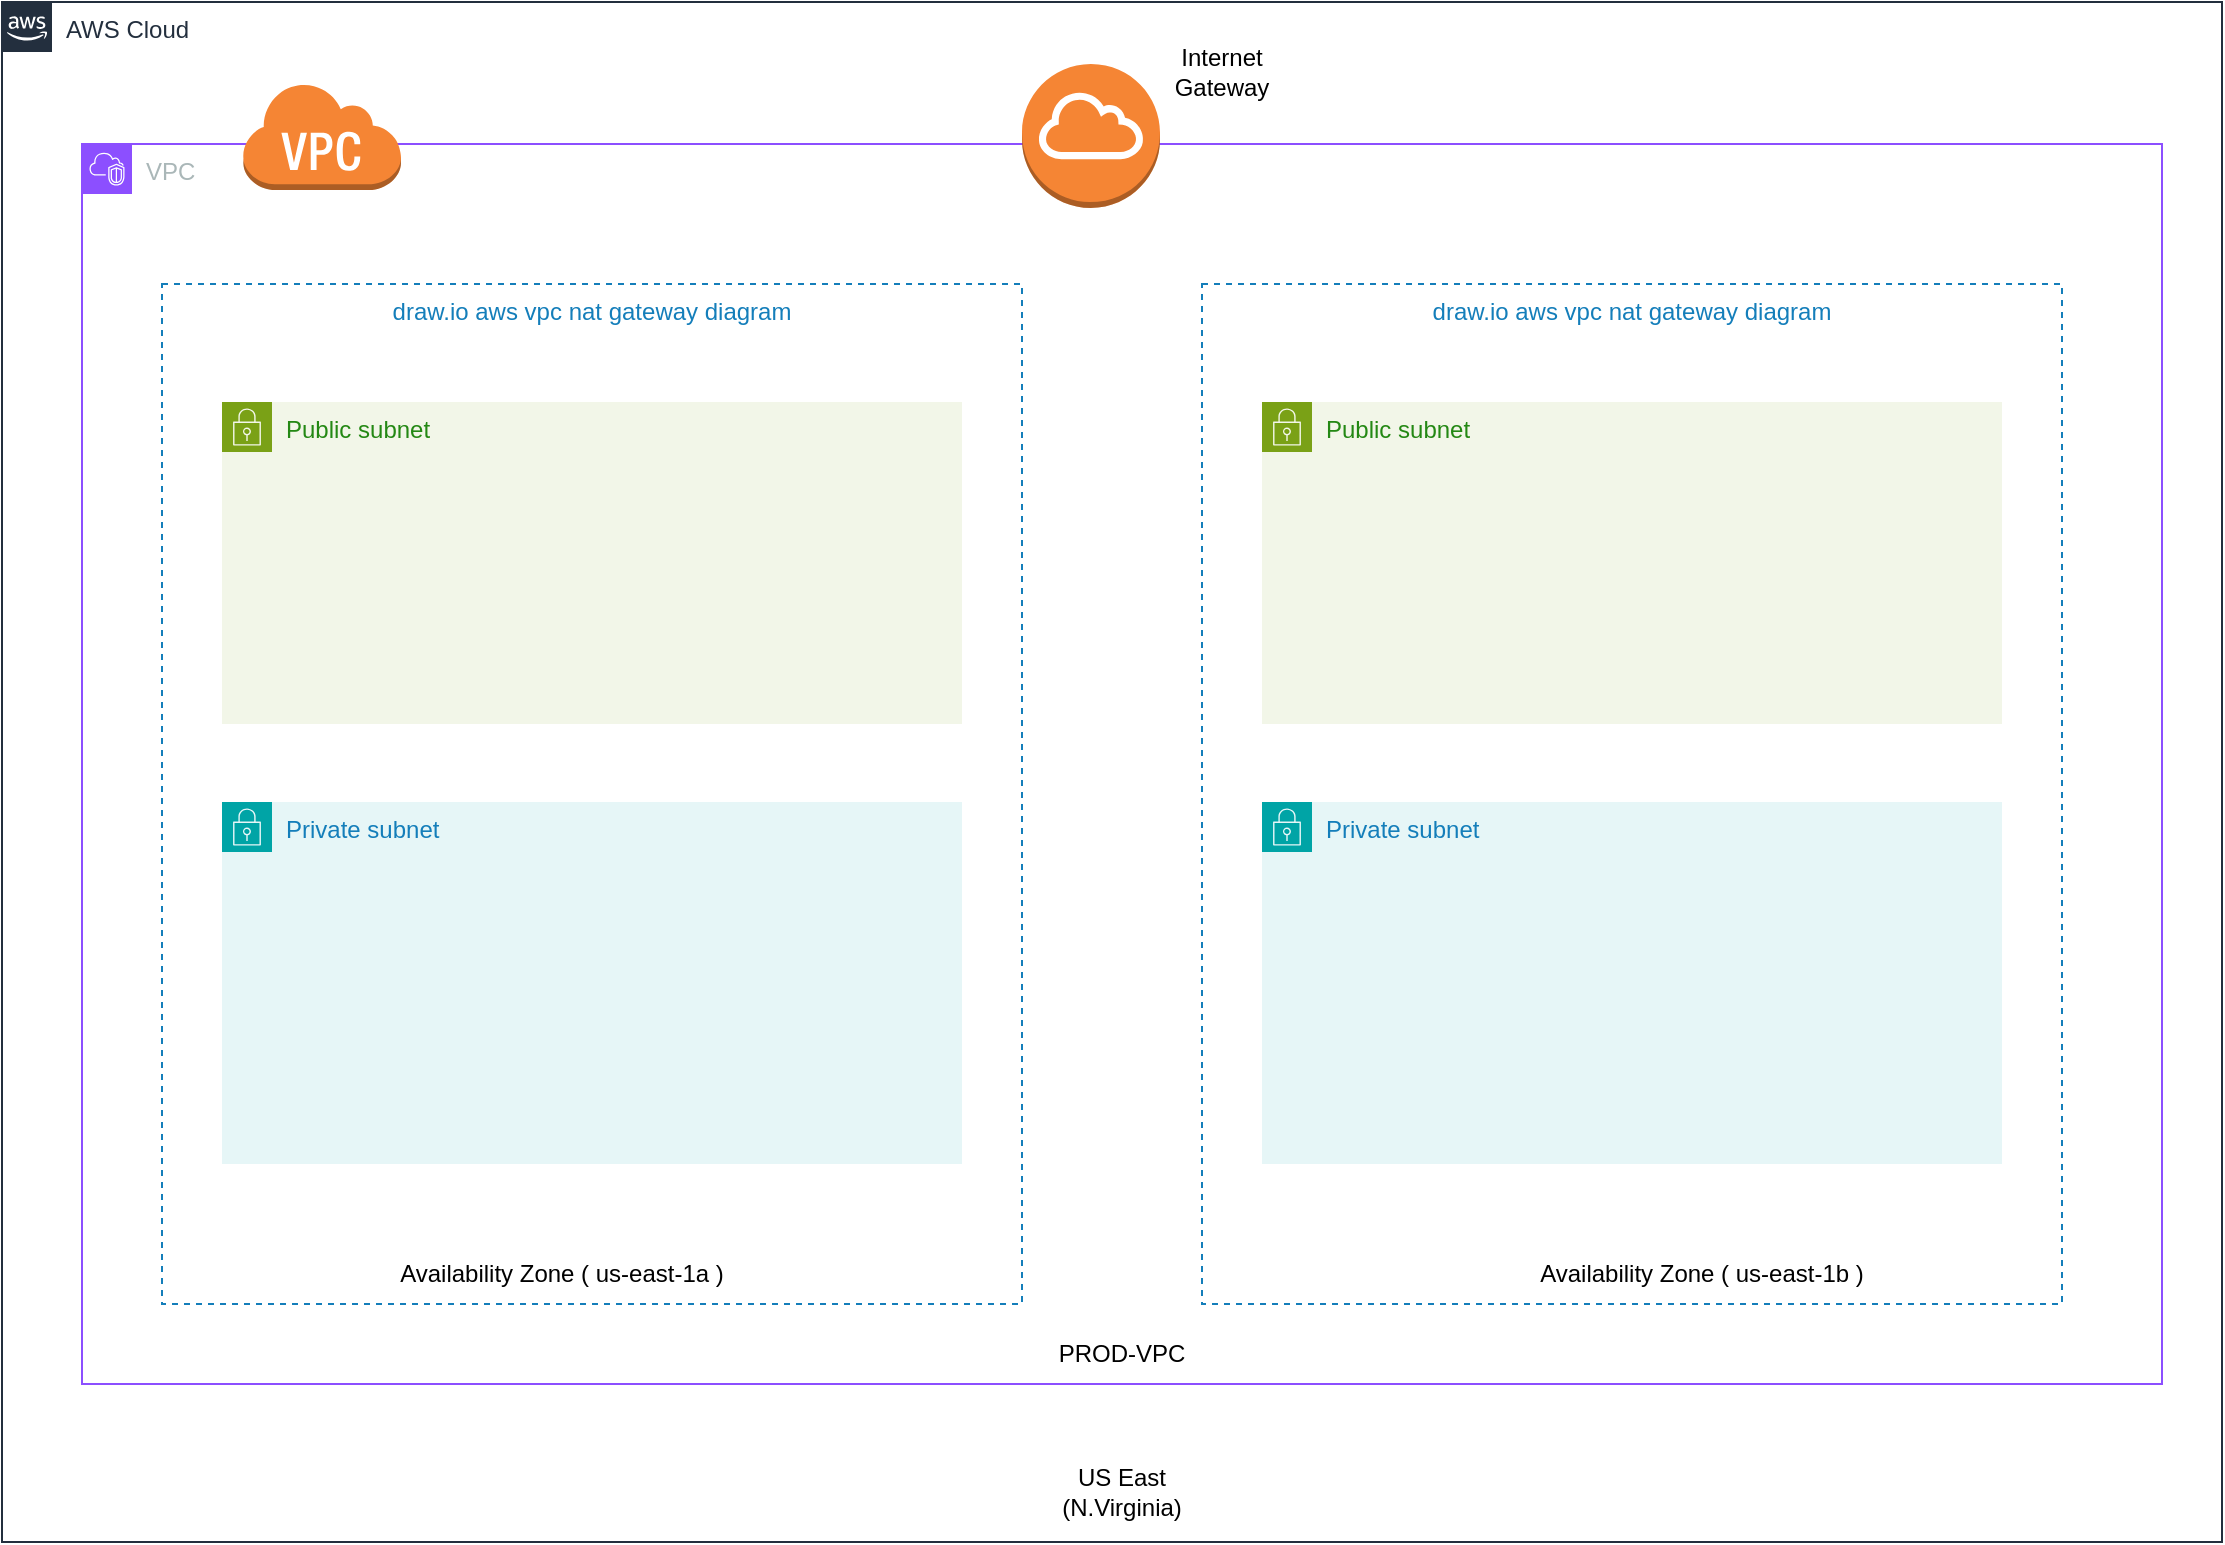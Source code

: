 <mxfile version="22.1.11" type="github">
  <diagram name="Page-1" id="zgriKLXrOKnPqQ75fjnp">
    <mxGraphModel dx="1371" dy="1136" grid="1" gridSize="10" guides="1" tooltips="1" connect="1" arrows="1" fold="1" page="1" pageScale="1" pageWidth="1169" pageHeight="827" math="0" shadow="0">
      <root>
        <mxCell id="0" />
        <mxCell id="1" parent="0" />
        <mxCell id="EkxY7lXsZQDYr73UW1Ye-1" value="AWS Cloud" style="points=[[0,0],[0.25,0],[0.5,0],[0.75,0],[1,0],[1,0.25],[1,0.5],[1,0.75],[1,1],[0.75,1],[0.5,1],[0.25,1],[0,1],[0,0.75],[0,0.5],[0,0.25]];outlineConnect=0;gradientColor=none;html=1;whiteSpace=wrap;fontSize=12;fontStyle=0;container=1;pointerEvents=0;collapsible=0;recursiveResize=0;shape=mxgraph.aws4.group;grIcon=mxgraph.aws4.group_aws_cloud_alt;strokeColor=#232F3E;fillColor=none;verticalAlign=top;align=left;spacingLeft=30;fontColor=#232F3E;dashed=0;" vertex="1" parent="1">
          <mxGeometry x="40" y="40" width="1110" height="770" as="geometry" />
        </mxCell>
        <mxCell id="EkxY7lXsZQDYr73UW1Ye-18" value="US East (N.Virginia)" style="text;strokeColor=none;align=center;fillColor=none;html=1;verticalAlign=middle;whiteSpace=wrap;rounded=0;" vertex="1" parent="EkxY7lXsZQDYr73UW1Ye-1">
          <mxGeometry x="530" y="730" width="60" height="30" as="geometry" />
        </mxCell>
        <mxCell id="EkxY7lXsZQDYr73UW1Ye-2" value="VPC" style="points=[[0,0],[0.25,0],[0.5,0],[0.75,0],[1,0],[1,0.25],[1,0.5],[1,0.75],[1,1],[0.75,1],[0.5,1],[0.25,1],[0,1],[0,0.75],[0,0.5],[0,0.25]];outlineConnect=0;gradientColor=none;html=1;whiteSpace=wrap;fontSize=12;fontStyle=0;container=1;pointerEvents=0;collapsible=0;recursiveResize=0;shape=mxgraph.aws4.group;grIcon=mxgraph.aws4.group_vpc2;strokeColor=#8C4FFF;fillColor=none;verticalAlign=top;align=left;spacingLeft=30;fontColor=#AAB7B8;dashed=0;" vertex="1" parent="EkxY7lXsZQDYr73UW1Ye-1">
          <mxGeometry x="40" y="71" width="1040" height="620" as="geometry" />
        </mxCell>
        <mxCell id="EkxY7lXsZQDYr73UW1Ye-3" value="" style="outlineConnect=0;dashed=0;verticalLabelPosition=bottom;verticalAlign=top;align=center;html=1;shape=mxgraph.aws3.internet_gateway;fillColor=#F58534;gradientColor=none;" vertex="1" parent="EkxY7lXsZQDYr73UW1Ye-2">
          <mxGeometry x="470" y="-40" width="69" height="72" as="geometry" />
        </mxCell>
        <mxCell id="EkxY7lXsZQDYr73UW1Ye-4" value="draw.io aws vpc nat gateway diagram" style="fillColor=none;strokeColor=#147EBA;dashed=1;verticalAlign=top;fontStyle=0;fontColor=#147EBA;whiteSpace=wrap;html=1;" vertex="1" parent="EkxY7lXsZQDYr73UW1Ye-2">
          <mxGeometry x="40" y="70" width="430" height="510" as="geometry" />
        </mxCell>
        <mxCell id="EkxY7lXsZQDYr73UW1Ye-5" value="draw.io aws vpc nat gateway diagram" style="fillColor=none;strokeColor=#147EBA;dashed=1;verticalAlign=top;fontStyle=0;fontColor=#147EBA;whiteSpace=wrap;html=1;" vertex="1" parent="EkxY7lXsZQDYr73UW1Ye-2">
          <mxGeometry x="560" y="70" width="430" height="510" as="geometry" />
        </mxCell>
        <mxCell id="EkxY7lXsZQDYr73UW1Ye-6" value="Availability Zone ( us-east-1a )" style="text;strokeColor=none;align=center;fillColor=none;html=1;verticalAlign=middle;whiteSpace=wrap;rounded=0;" vertex="1" parent="EkxY7lXsZQDYr73UW1Ye-2">
          <mxGeometry x="140" y="550" width="200" height="30" as="geometry" />
        </mxCell>
        <mxCell id="EkxY7lXsZQDYr73UW1Ye-12" value="Availability Zone ( us-east-1b )" style="text;strokeColor=none;align=center;fillColor=none;html=1;verticalAlign=middle;whiteSpace=wrap;rounded=0;" vertex="1" parent="EkxY7lXsZQDYr73UW1Ye-2">
          <mxGeometry x="710" y="550" width="200" height="30" as="geometry" />
        </mxCell>
        <mxCell id="EkxY7lXsZQDYr73UW1Ye-13" value="PROD-VPC" style="text;strokeColor=none;align=center;fillColor=none;html=1;verticalAlign=middle;whiteSpace=wrap;rounded=0;" vertex="1" parent="EkxY7lXsZQDYr73UW1Ye-2">
          <mxGeometry x="475" y="590" width="90" height="30" as="geometry" />
        </mxCell>
        <mxCell id="EkxY7lXsZQDYr73UW1Ye-14" style="edgeStyle=orthogonalEdgeStyle;rounded=0;orthogonalLoop=1;jettySize=auto;html=1;exitX=0.5;exitY=1;exitDx=0;exitDy=0;" edge="1" parent="EkxY7lXsZQDYr73UW1Ye-2" source="EkxY7lXsZQDYr73UW1Ye-4" target="EkxY7lXsZQDYr73UW1Ye-4">
          <mxGeometry relative="1" as="geometry" />
        </mxCell>
        <mxCell id="EkxY7lXsZQDYr73UW1Ye-17" style="edgeStyle=orthogonalEdgeStyle;rounded=0;orthogonalLoop=1;jettySize=auto;html=1;exitX=0.5;exitY=1;exitDx=0;exitDy=0;" edge="1" parent="EkxY7lXsZQDYr73UW1Ye-2" source="EkxY7lXsZQDYr73UW1Ye-5" target="EkxY7lXsZQDYr73UW1Ye-5">
          <mxGeometry relative="1" as="geometry" />
        </mxCell>
        <mxCell id="EkxY7lXsZQDYr73UW1Ye-21" value="Public subnet" style="points=[[0,0],[0.25,0],[0.5,0],[0.75,0],[1,0],[1,0.25],[1,0.5],[1,0.75],[1,1],[0.75,1],[0.5,1],[0.25,1],[0,1],[0,0.75],[0,0.5],[0,0.25]];outlineConnect=0;gradientColor=none;html=1;whiteSpace=wrap;fontSize=12;fontStyle=0;container=1;pointerEvents=0;collapsible=0;recursiveResize=0;shape=mxgraph.aws4.group;grIcon=mxgraph.aws4.group_security_group;grStroke=0;strokeColor=#7AA116;fillColor=#F2F6E8;verticalAlign=top;align=left;spacingLeft=30;fontColor=#248814;dashed=0;" vertex="1" parent="EkxY7lXsZQDYr73UW1Ye-2">
          <mxGeometry x="70" y="129" width="370" height="161" as="geometry" />
        </mxCell>
        <mxCell id="EkxY7lXsZQDYr73UW1Ye-32" value="Public subnet" style="points=[[0,0],[0.25,0],[0.5,0],[0.75,0],[1,0],[1,0.25],[1,0.5],[1,0.75],[1,1],[0.75,1],[0.5,1],[0.25,1],[0,1],[0,0.75],[0,0.5],[0,0.25]];outlineConnect=0;gradientColor=none;html=1;whiteSpace=wrap;fontSize=12;fontStyle=0;container=1;pointerEvents=0;collapsible=0;recursiveResize=0;shape=mxgraph.aws4.group;grIcon=mxgraph.aws4.group_security_group;grStroke=0;strokeColor=#7AA116;fillColor=#F2F6E8;verticalAlign=top;align=left;spacingLeft=30;fontColor=#248814;dashed=0;" vertex="1" parent="EkxY7lXsZQDYr73UW1Ye-2">
          <mxGeometry x="590" y="129" width="370" height="161" as="geometry" />
        </mxCell>
        <mxCell id="EkxY7lXsZQDYr73UW1Ye-33" value="Private subnet" style="points=[[0,0],[0.25,0],[0.5,0],[0.75,0],[1,0],[1,0.25],[1,0.5],[1,0.75],[1,1],[0.75,1],[0.5,1],[0.25,1],[0,1],[0,0.75],[0,0.5],[0,0.25]];outlineConnect=0;gradientColor=none;html=1;whiteSpace=wrap;fontSize=12;fontStyle=0;container=1;pointerEvents=0;collapsible=0;recursiveResize=0;shape=mxgraph.aws4.group;grIcon=mxgraph.aws4.group_security_group;grStroke=0;strokeColor=#00A4A6;fillColor=#E6F6F7;verticalAlign=top;align=left;spacingLeft=30;fontColor=#147EBA;dashed=0;" vertex="1" parent="EkxY7lXsZQDYr73UW1Ye-2">
          <mxGeometry x="70" y="329" width="370" height="181" as="geometry" />
        </mxCell>
        <mxCell id="EkxY7lXsZQDYr73UW1Ye-34" value="Private subnet" style="points=[[0,0],[0.25,0],[0.5,0],[0.75,0],[1,0],[1,0.25],[1,0.5],[1,0.75],[1,1],[0.75,1],[0.5,1],[0.25,1],[0,1],[0,0.75],[0,0.5],[0,0.25]];outlineConnect=0;gradientColor=none;html=1;whiteSpace=wrap;fontSize=12;fontStyle=0;container=1;pointerEvents=0;collapsible=0;recursiveResize=0;shape=mxgraph.aws4.group;grIcon=mxgraph.aws4.group_security_group;grStroke=0;strokeColor=#00A4A6;fillColor=#E6F6F7;verticalAlign=top;align=left;spacingLeft=30;fontColor=#147EBA;dashed=0;" vertex="1" parent="EkxY7lXsZQDYr73UW1Ye-2">
          <mxGeometry x="590" y="329" width="370" height="181" as="geometry" />
        </mxCell>
        <mxCell id="EkxY7lXsZQDYr73UW1Ye-19" value="" style="outlineConnect=0;dashed=0;verticalLabelPosition=bottom;verticalAlign=top;align=center;html=1;shape=mxgraph.aws3.virtual_private_cloud;fillColor=#F58534;gradientColor=none;" vertex="1" parent="EkxY7lXsZQDYr73UW1Ye-1">
          <mxGeometry x="120" y="40" width="79.5" height="54" as="geometry" />
        </mxCell>
        <mxCell id="EkxY7lXsZQDYr73UW1Ye-20" value="Internet Gateway" style="text;strokeColor=none;align=center;fillColor=none;html=1;verticalAlign=middle;whiteSpace=wrap;rounded=0;" vertex="1" parent="EkxY7lXsZQDYr73UW1Ye-1">
          <mxGeometry x="580" y="20" width="60" height="30" as="geometry" />
        </mxCell>
      </root>
    </mxGraphModel>
  </diagram>
</mxfile>

